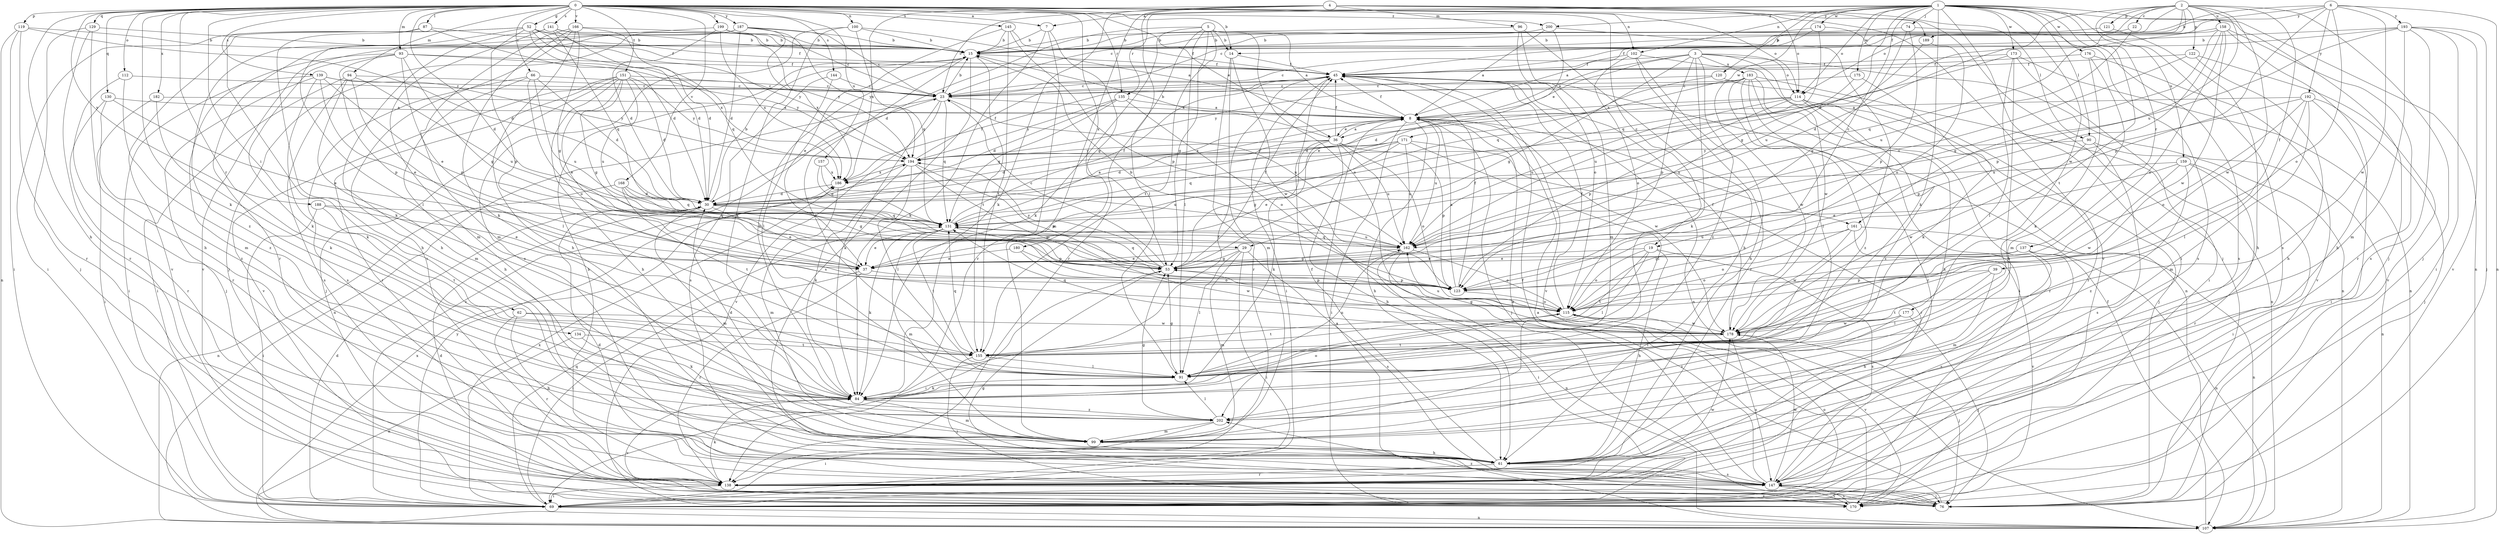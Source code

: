 strict digraph  {
0;
1;
2;
3;
4;
5;
6;
7;
8;
14;
15;
19;
22;
23;
29;
30;
36;
37;
39;
45;
52;
53;
61;
62;
66;
69;
74;
76;
84;
87;
90;
91;
93;
94;
96;
99;
100;
102;
107;
112;
114;
115;
119;
120;
121;
122;
123;
129;
130;
131;
134;
135;
137;
138;
139;
141;
144;
145;
147;
151;
155;
157;
158;
159;
161;
162;
166;
168;
170;
171;
173;
174;
175;
176;
177;
178;
180;
182;
183;
186;
187;
188;
189;
192;
193;
194;
199;
200;
202;
0 -> 7  [label=a];
0 -> 14  [label=b];
0 -> 19  [label=c];
0 -> 29  [label=d];
0 -> 36  [label=e];
0 -> 52  [label=g];
0 -> 61  [label=h];
0 -> 62  [label=i];
0 -> 66  [label=i];
0 -> 84  [label=k];
0 -> 87  [label=l];
0 -> 93  [label=m];
0 -> 94  [label=m];
0 -> 100  [label=n];
0 -> 102  [label=n];
0 -> 112  [label=o];
0 -> 114  [label=o];
0 -> 119  [label=p];
0 -> 129  [label=q];
0 -> 130  [label=q];
0 -> 134  [label=r];
0 -> 135  [label=r];
0 -> 139  [label=s];
0 -> 141  [label=s];
0 -> 144  [label=s];
0 -> 145  [label=s];
0 -> 151  [label=t];
0 -> 157  [label=u];
0 -> 166  [label=v];
0 -> 168  [label=v];
0 -> 180  [label=x];
0 -> 182  [label=x];
0 -> 187  [label=y];
0 -> 188  [label=y];
0 -> 189  [label=y];
0 -> 199  [label=z];
0 -> 200  [label=z];
1 -> 7  [label=a];
1 -> 19  [label=c];
1 -> 53  [label=g];
1 -> 69  [label=i];
1 -> 74  [label=j];
1 -> 76  [label=j];
1 -> 84  [label=k];
1 -> 90  [label=l];
1 -> 102  [label=n];
1 -> 107  [label=n];
1 -> 114  [label=o];
1 -> 120  [label=p];
1 -> 135  [label=r];
1 -> 137  [label=r];
1 -> 147  [label=s];
1 -> 155  [label=t];
1 -> 171  [label=w];
1 -> 173  [label=w];
1 -> 174  [label=w];
1 -> 175  [label=w];
1 -> 176  [label=w];
1 -> 177  [label=w];
1 -> 200  [label=z];
2 -> 22  [label=c];
2 -> 23  [label=c];
2 -> 29  [label=d];
2 -> 30  [label=d];
2 -> 39  [label=f];
2 -> 45  [label=f];
2 -> 76  [label=j];
2 -> 114  [label=o];
2 -> 121  [label=p];
2 -> 122  [label=p];
2 -> 158  [label=u];
2 -> 159  [label=u];
2 -> 161  [label=u];
2 -> 178  [label=w];
3 -> 8  [label=a];
3 -> 23  [label=c];
3 -> 36  [label=e];
3 -> 53  [label=g];
3 -> 84  [label=k];
3 -> 107  [label=n];
3 -> 114  [label=o];
3 -> 123  [label=p];
3 -> 178  [label=w];
3 -> 183  [label=x];
3 -> 202  [label=z];
4 -> 23  [label=c];
4 -> 76  [label=j];
4 -> 84  [label=k];
4 -> 90  [label=l];
4 -> 91  [label=l];
4 -> 96  [label=m];
4 -> 99  [label=m];
4 -> 114  [label=o];
4 -> 170  [label=v];
4 -> 186  [label=x];
5 -> 8  [label=a];
5 -> 14  [label=b];
5 -> 30  [label=d];
5 -> 53  [label=g];
5 -> 84  [label=k];
5 -> 91  [label=l];
5 -> 115  [label=o];
5 -> 138  [label=r];
5 -> 155  [label=t];
6 -> 14  [label=b];
6 -> 23  [label=c];
6 -> 107  [label=n];
6 -> 115  [label=o];
6 -> 123  [label=p];
6 -> 178  [label=w];
6 -> 189  [label=y];
6 -> 192  [label=y];
6 -> 193  [label=y];
7 -> 15  [label=b];
7 -> 53  [label=g];
7 -> 84  [label=k];
7 -> 138  [label=r];
8 -> 36  [label=e];
8 -> 45  [label=f];
8 -> 61  [label=h];
8 -> 69  [label=i];
8 -> 76  [label=j];
8 -> 161  [label=u];
8 -> 162  [label=u];
8 -> 178  [label=w];
8 -> 186  [label=x];
14 -> 45  [label=f];
14 -> 99  [label=m];
14 -> 138  [label=r];
14 -> 178  [label=w];
15 -> 45  [label=f];
15 -> 91  [label=l];
15 -> 147  [label=s];
15 -> 155  [label=t];
19 -> 37  [label=e];
19 -> 61  [label=h];
19 -> 91  [label=l];
19 -> 115  [label=o];
19 -> 147  [label=s];
19 -> 155  [label=t];
22 -> 15  [label=b];
22 -> 162  [label=u];
23 -> 8  [label=a];
23 -> 15  [label=b];
23 -> 84  [label=k];
23 -> 107  [label=n];
23 -> 131  [label=q];
23 -> 162  [label=u];
23 -> 170  [label=v];
29 -> 37  [label=e];
29 -> 53  [label=g];
29 -> 69  [label=i];
29 -> 91  [label=l];
29 -> 99  [label=m];
29 -> 147  [label=s];
30 -> 15  [label=b];
30 -> 37  [label=e];
30 -> 53  [label=g];
30 -> 99  [label=m];
30 -> 131  [label=q];
36 -> 8  [label=a];
36 -> 15  [label=b];
36 -> 30  [label=d];
36 -> 45  [label=f];
36 -> 53  [label=g];
36 -> 61  [label=h];
36 -> 84  [label=k];
36 -> 115  [label=o];
36 -> 123  [label=p];
36 -> 162  [label=u];
36 -> 194  [label=y];
37 -> 69  [label=i];
37 -> 123  [label=p];
37 -> 138  [label=r];
39 -> 61  [label=h];
39 -> 91  [label=l];
39 -> 123  [label=p];
39 -> 155  [label=t];
45 -> 23  [label=c];
45 -> 69  [label=i];
45 -> 107  [label=n];
45 -> 170  [label=v];
52 -> 15  [label=b];
52 -> 30  [label=d];
52 -> 45  [label=f];
52 -> 69  [label=i];
52 -> 91  [label=l];
52 -> 123  [label=p];
52 -> 170  [label=v];
52 -> 186  [label=x];
52 -> 194  [label=y];
53 -> 23  [label=c];
53 -> 45  [label=f];
53 -> 69  [label=i];
53 -> 123  [label=p];
53 -> 131  [label=q];
53 -> 194  [label=y];
61 -> 45  [label=f];
61 -> 138  [label=r];
61 -> 147  [label=s];
62 -> 61  [label=h];
62 -> 138  [label=r];
62 -> 155  [label=t];
62 -> 178  [label=w];
66 -> 23  [label=c];
66 -> 30  [label=d];
66 -> 61  [label=h];
66 -> 115  [label=o];
66 -> 147  [label=s];
66 -> 162  [label=u];
69 -> 23  [label=c];
69 -> 30  [label=d];
69 -> 107  [label=n];
69 -> 115  [label=o];
69 -> 131  [label=q];
69 -> 186  [label=x];
69 -> 194  [label=y];
74 -> 15  [label=b];
74 -> 53  [label=g];
74 -> 123  [label=p];
74 -> 147  [label=s];
76 -> 8  [label=a];
76 -> 30  [label=d];
76 -> 53  [label=g];
84 -> 15  [label=b];
84 -> 45  [label=f];
84 -> 99  [label=m];
84 -> 115  [label=o];
84 -> 170  [label=v];
84 -> 202  [label=z];
87 -> 15  [label=b];
87 -> 30  [label=d];
87 -> 61  [label=h];
87 -> 84  [label=k];
90 -> 107  [label=n];
90 -> 147  [label=s];
90 -> 178  [label=w];
90 -> 194  [label=y];
91 -> 53  [label=g];
91 -> 84  [label=k];
91 -> 162  [label=u];
93 -> 37  [label=e];
93 -> 45  [label=f];
93 -> 53  [label=g];
93 -> 84  [label=k];
93 -> 99  [label=m];
93 -> 123  [label=p];
93 -> 194  [label=y];
94 -> 23  [label=c];
94 -> 69  [label=i];
94 -> 91  [label=l];
94 -> 99  [label=m];
94 -> 147  [label=s];
94 -> 162  [label=u];
96 -> 15  [label=b];
96 -> 61  [label=h];
96 -> 99  [label=m];
96 -> 115  [label=o];
99 -> 61  [label=h];
100 -> 8  [label=a];
100 -> 15  [label=b];
100 -> 84  [label=k];
100 -> 131  [label=q];
100 -> 147  [label=s];
102 -> 45  [label=f];
102 -> 61  [label=h];
102 -> 107  [label=n];
102 -> 115  [label=o];
102 -> 138  [label=r];
107 -> 8  [label=a];
107 -> 45  [label=f];
107 -> 186  [label=x];
112 -> 23  [label=c];
112 -> 138  [label=r];
112 -> 202  [label=z];
114 -> 8  [label=a];
114 -> 30  [label=d];
114 -> 76  [label=j];
114 -> 123  [label=p];
114 -> 138  [label=r];
114 -> 162  [label=u];
114 -> 202  [label=z];
115 -> 45  [label=f];
115 -> 155  [label=t];
115 -> 170  [label=v];
115 -> 178  [label=w];
119 -> 15  [label=b];
119 -> 30  [label=d];
119 -> 69  [label=i];
119 -> 107  [label=n];
119 -> 138  [label=r];
120 -> 23  [label=c];
120 -> 30  [label=d];
120 -> 138  [label=r];
121 -> 15  [label=b];
121 -> 61  [label=h];
122 -> 45  [label=f];
122 -> 61  [label=h];
122 -> 162  [label=u];
122 -> 170  [label=v];
123 -> 8  [label=a];
123 -> 15  [label=b];
123 -> 45  [label=f];
123 -> 115  [label=o];
129 -> 15  [label=b];
129 -> 61  [label=h];
129 -> 76  [label=j];
129 -> 138  [label=r];
130 -> 8  [label=a];
130 -> 37  [label=e];
130 -> 138  [label=r];
130 -> 202  [label=z];
131 -> 8  [label=a];
131 -> 37  [label=e];
131 -> 45  [label=f];
131 -> 84  [label=k];
131 -> 99  [label=m];
131 -> 123  [label=p];
131 -> 155  [label=t];
131 -> 162  [label=u];
134 -> 84  [label=k];
134 -> 107  [label=n];
134 -> 155  [label=t];
135 -> 8  [label=a];
135 -> 30  [label=d];
135 -> 115  [label=o];
135 -> 131  [label=q];
135 -> 194  [label=y];
137 -> 37  [label=e];
137 -> 53  [label=g];
137 -> 99  [label=m];
137 -> 107  [label=n];
137 -> 115  [label=o];
137 -> 147  [label=s];
138 -> 15  [label=b];
138 -> 69  [label=i];
138 -> 84  [label=k];
138 -> 170  [label=v];
138 -> 178  [label=w];
139 -> 23  [label=c];
139 -> 37  [label=e];
139 -> 53  [label=g];
139 -> 69  [label=i];
139 -> 76  [label=j];
139 -> 84  [label=k];
139 -> 194  [label=y];
141 -> 15  [label=b];
141 -> 30  [label=d];
141 -> 45  [label=f];
141 -> 61  [label=h];
141 -> 99  [label=m];
141 -> 131  [label=q];
144 -> 23  [label=c];
144 -> 91  [label=l];
144 -> 147  [label=s];
145 -> 15  [label=b];
145 -> 37  [label=e];
145 -> 45  [label=f];
145 -> 123  [label=p];
145 -> 155  [label=t];
147 -> 8  [label=a];
147 -> 30  [label=d];
147 -> 45  [label=f];
147 -> 76  [label=j];
147 -> 170  [label=v];
147 -> 178  [label=w];
151 -> 23  [label=c];
151 -> 30  [label=d];
151 -> 37  [label=e];
151 -> 53  [label=g];
151 -> 61  [label=h];
151 -> 76  [label=j];
151 -> 138  [label=r];
151 -> 162  [label=u];
151 -> 170  [label=v];
151 -> 194  [label=y];
155 -> 76  [label=j];
155 -> 91  [label=l];
155 -> 131  [label=q];
157 -> 131  [label=q];
157 -> 162  [label=u];
157 -> 186  [label=x];
158 -> 15  [label=b];
158 -> 53  [label=g];
158 -> 61  [label=h];
158 -> 115  [label=o];
158 -> 123  [label=p];
158 -> 131  [label=q];
158 -> 138  [label=r];
158 -> 178  [label=w];
159 -> 37  [label=e];
159 -> 69  [label=i];
159 -> 138  [label=r];
159 -> 178  [label=w];
159 -> 186  [label=x];
159 -> 202  [label=z];
161 -> 107  [label=n];
161 -> 115  [label=o];
161 -> 162  [label=u];
161 -> 170  [label=v];
161 -> 178  [label=w];
162 -> 53  [label=g];
162 -> 69  [label=i];
162 -> 107  [label=n];
162 -> 115  [label=o];
162 -> 131  [label=q];
166 -> 15  [label=b];
166 -> 53  [label=g];
166 -> 61  [label=h];
166 -> 84  [label=k];
166 -> 99  [label=m];
166 -> 131  [label=q];
166 -> 147  [label=s];
168 -> 30  [label=d];
168 -> 53  [label=g];
168 -> 107  [label=n];
168 -> 131  [label=q];
168 -> 155  [label=t];
170 -> 147  [label=s];
170 -> 202  [label=z];
171 -> 30  [label=d];
171 -> 37  [label=e];
171 -> 91  [label=l];
171 -> 131  [label=q];
171 -> 138  [label=r];
171 -> 162  [label=u];
171 -> 194  [label=y];
173 -> 45  [label=f];
173 -> 61  [label=h];
173 -> 69  [label=i];
173 -> 91  [label=l];
173 -> 107  [label=n];
173 -> 131  [label=q];
174 -> 8  [label=a];
174 -> 15  [label=b];
174 -> 131  [label=q];
174 -> 147  [label=s];
175 -> 23  [label=c];
175 -> 84  [label=k];
175 -> 162  [label=u];
176 -> 45  [label=f];
176 -> 84  [label=k];
176 -> 99  [label=m];
176 -> 170  [label=v];
177 -> 76  [label=j];
177 -> 91  [label=l];
177 -> 178  [label=w];
177 -> 202  [label=z];
178 -> 45  [label=f];
178 -> 53  [label=g];
178 -> 76  [label=j];
178 -> 131  [label=q];
178 -> 147  [label=s];
178 -> 155  [label=t];
178 -> 162  [label=u];
180 -> 37  [label=e];
180 -> 115  [label=o];
180 -> 178  [label=w];
182 -> 8  [label=a];
182 -> 69  [label=i];
182 -> 84  [label=k];
183 -> 23  [label=c];
183 -> 61  [label=h];
183 -> 69  [label=i];
183 -> 91  [label=l];
183 -> 107  [label=n];
183 -> 138  [label=r];
183 -> 178  [label=w];
183 -> 194  [label=y];
183 -> 202  [label=z];
186 -> 30  [label=d];
186 -> 45  [label=f];
186 -> 99  [label=m];
187 -> 15  [label=b];
187 -> 23  [label=c];
187 -> 30  [label=d];
187 -> 76  [label=j];
187 -> 138  [label=r];
187 -> 170  [label=v];
187 -> 186  [label=x];
187 -> 194  [label=y];
188 -> 37  [label=e];
188 -> 69  [label=i];
188 -> 131  [label=q];
188 -> 155  [label=t];
189 -> 115  [label=o];
189 -> 162  [label=u];
192 -> 8  [label=a];
192 -> 69  [label=i];
192 -> 76  [label=j];
192 -> 91  [label=l];
192 -> 99  [label=m];
192 -> 115  [label=o];
192 -> 123  [label=p];
193 -> 15  [label=b];
193 -> 45  [label=f];
193 -> 69  [label=i];
193 -> 76  [label=j];
193 -> 99  [label=m];
193 -> 147  [label=s];
193 -> 162  [label=u];
193 -> 170  [label=v];
194 -> 45  [label=f];
194 -> 84  [label=k];
194 -> 91  [label=l];
194 -> 115  [label=o];
194 -> 123  [label=p];
194 -> 186  [label=x];
199 -> 15  [label=b];
199 -> 23  [label=c];
199 -> 30  [label=d];
199 -> 186  [label=x];
199 -> 194  [label=y];
199 -> 202  [label=z];
200 -> 8  [label=a];
200 -> 15  [label=b];
200 -> 37  [label=e];
200 -> 155  [label=t];
202 -> 30  [label=d];
202 -> 53  [label=g];
202 -> 69  [label=i];
202 -> 91  [label=l];
202 -> 99  [label=m];
}
